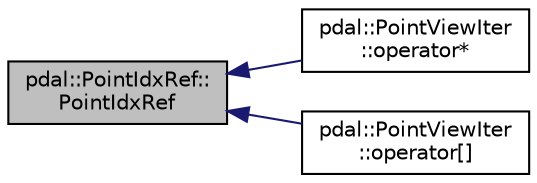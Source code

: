 digraph "pdal::PointIdxRef::PointIdxRef"
{
  edge [fontname="Helvetica",fontsize="10",labelfontname="Helvetica",labelfontsize="10"];
  node [fontname="Helvetica",fontsize="10",shape=record];
  rankdir="LR";
  Node1 [label="pdal::PointIdxRef::\lPointIdxRef",height=0.2,width=0.4,color="black", fillcolor="grey75", style="filled", fontcolor="black"];
  Node1 -> Node2 [dir="back",color="midnightblue",fontsize="10",style="solid",fontname="Helvetica"];
  Node2 [label="pdal::PointViewIter\l::operator*",height=0.2,width=0.4,color="black", fillcolor="white", style="filled",URL="$classpdal_1_1PointViewIter.html#aabf7ab34fa2941998bba85783a4da6d1"];
  Node1 -> Node3 [dir="back",color="midnightblue",fontsize="10",style="solid",fontname="Helvetica"];
  Node3 [label="pdal::PointViewIter\l::operator[]",height=0.2,width=0.4,color="black", fillcolor="white", style="filled",URL="$classpdal_1_1PointViewIter.html#a6a14c69eefeab9e9e6369bac7ded3ebf"];
}
